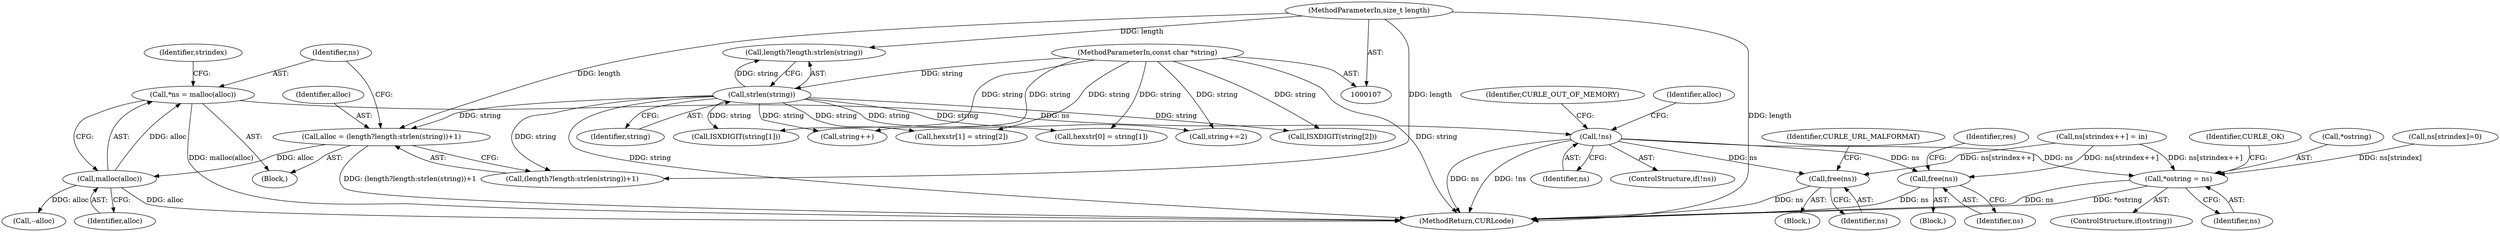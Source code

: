 digraph "0_curl_75ca568fa1c19de4c5358fed246686de8467c238_0@API" {
"1000126" [label="(Call,*ns = malloc(alloc))"];
"1000128" [label="(Call,malloc(alloc))"];
"1000116" [label="(Call,alloc = (length?length:strlen(string))+1)"];
"1000110" [label="(MethodParameterIn,size_t length)"];
"1000122" [label="(Call,strlen(string))"];
"1000109" [label="(MethodParameterIn,const char *string)"];
"1000138" [label="(Call,!ns)"];
"1000209" [label="(Call,free(ns))"];
"1000226" [label="(Call,free(ns))"];
"1000251" [label="(Call,*ostring = ns)"];
"1000254" [label="(Identifier,ns)"];
"1000122" [label="(Call,strlen(string))"];
"1000139" [label="(Identifier,ns)"];
"1000176" [label="(Call,hexstr[1] = string[2])"];
"1000230" [label="(Call,ns[strindex++] = in)"];
"1000229" [label="(Identifier,CURLE_URL_MALFORMAT)"];
"1000169" [label="(Call,hexstr[0] = string[1])"];
"1000116" [label="(Call,alloc = (length?length:strlen(string))+1)"];
"1000251" [label="(Call,*ostring = ns)"];
"1000114" [label="(Block,)"];
"1000227" [label="(Identifier,ns)"];
"1000126" [label="(Call,*ns = malloc(alloc))"];
"1000144" [label="(Call,--alloc)"];
"1000256" [label="(Identifier,CURLE_OK)"];
"1000118" [label="(Call,(length?length:strlen(string))+1)"];
"1000128" [label="(Call,malloc(alloc))"];
"1000213" [label="(Call,string+=2)"];
"1000158" [label="(Call,ISXDIGIT(string[1]))"];
"1000249" [label="(ControlStructure,if(ostring))"];
"1000252" [label="(Call,*ostring)"];
"1000225" [label="(Block,)"];
"1000133" [label="(Identifier,strindex)"];
"1000208" [label="(Block,)"];
"1000209" [label="(Call,free(ns))"];
"1000109" [label="(MethodParameterIn,const char *string)"];
"1000226" [label="(Call,free(ns))"];
"1000110" [label="(MethodParameterIn,size_t length)"];
"1000210" [label="(Identifier,ns)"];
"1000236" [label="(Call,string++)"];
"1000138" [label="(Call,!ns)"];
"1000129" [label="(Identifier,alloc)"];
"1000137" [label="(ControlStructure,if(!ns))"];
"1000162" [label="(Call,ISXDIGIT(string[2]))"];
"1000212" [label="(Identifier,res)"];
"1000123" [label="(Identifier,string)"];
"1000127" [label="(Identifier,ns)"];
"1000238" [label="(Call,ns[strindex]=0)"];
"1000141" [label="(Identifier,CURLE_OUT_OF_MEMORY)"];
"1000117" [label="(Identifier,alloc)"];
"1000257" [label="(MethodReturn,CURLcode)"];
"1000119" [label="(Call,length?length:strlen(string))"];
"1000145" [label="(Identifier,alloc)"];
"1000126" -> "1000114"  [label="AST: "];
"1000126" -> "1000128"  [label="CFG: "];
"1000127" -> "1000126"  [label="AST: "];
"1000128" -> "1000126"  [label="AST: "];
"1000133" -> "1000126"  [label="CFG: "];
"1000126" -> "1000257"  [label="DDG: malloc(alloc)"];
"1000128" -> "1000126"  [label="DDG: alloc"];
"1000126" -> "1000138"  [label="DDG: ns"];
"1000128" -> "1000129"  [label="CFG: "];
"1000129" -> "1000128"  [label="AST: "];
"1000128" -> "1000257"  [label="DDG: alloc"];
"1000116" -> "1000128"  [label="DDG: alloc"];
"1000128" -> "1000144"  [label="DDG: alloc"];
"1000116" -> "1000114"  [label="AST: "];
"1000116" -> "1000118"  [label="CFG: "];
"1000117" -> "1000116"  [label="AST: "];
"1000118" -> "1000116"  [label="AST: "];
"1000127" -> "1000116"  [label="CFG: "];
"1000116" -> "1000257"  [label="DDG: (length?length:strlen(string))+1"];
"1000110" -> "1000116"  [label="DDG: length"];
"1000122" -> "1000116"  [label="DDG: string"];
"1000110" -> "1000107"  [label="AST: "];
"1000110" -> "1000257"  [label="DDG: length"];
"1000110" -> "1000118"  [label="DDG: length"];
"1000110" -> "1000119"  [label="DDG: length"];
"1000122" -> "1000119"  [label="AST: "];
"1000122" -> "1000123"  [label="CFG: "];
"1000123" -> "1000122"  [label="AST: "];
"1000119" -> "1000122"  [label="CFG: "];
"1000122" -> "1000257"  [label="DDG: string"];
"1000122" -> "1000118"  [label="DDG: string"];
"1000122" -> "1000119"  [label="DDG: string"];
"1000109" -> "1000122"  [label="DDG: string"];
"1000122" -> "1000158"  [label="DDG: string"];
"1000122" -> "1000162"  [label="DDG: string"];
"1000122" -> "1000169"  [label="DDG: string"];
"1000122" -> "1000176"  [label="DDG: string"];
"1000122" -> "1000213"  [label="DDG: string"];
"1000122" -> "1000236"  [label="DDG: string"];
"1000109" -> "1000107"  [label="AST: "];
"1000109" -> "1000257"  [label="DDG: string"];
"1000109" -> "1000158"  [label="DDG: string"];
"1000109" -> "1000162"  [label="DDG: string"];
"1000109" -> "1000169"  [label="DDG: string"];
"1000109" -> "1000176"  [label="DDG: string"];
"1000109" -> "1000213"  [label="DDG: string"];
"1000109" -> "1000236"  [label="DDG: string"];
"1000138" -> "1000137"  [label="AST: "];
"1000138" -> "1000139"  [label="CFG: "];
"1000139" -> "1000138"  [label="AST: "];
"1000141" -> "1000138"  [label="CFG: "];
"1000145" -> "1000138"  [label="CFG: "];
"1000138" -> "1000257"  [label="DDG: ns"];
"1000138" -> "1000257"  [label="DDG: !ns"];
"1000138" -> "1000209"  [label="DDG: ns"];
"1000138" -> "1000226"  [label="DDG: ns"];
"1000138" -> "1000251"  [label="DDG: ns"];
"1000209" -> "1000208"  [label="AST: "];
"1000209" -> "1000210"  [label="CFG: "];
"1000210" -> "1000209"  [label="AST: "];
"1000212" -> "1000209"  [label="CFG: "];
"1000209" -> "1000257"  [label="DDG: ns"];
"1000230" -> "1000209"  [label="DDG: ns[strindex++]"];
"1000226" -> "1000225"  [label="AST: "];
"1000226" -> "1000227"  [label="CFG: "];
"1000227" -> "1000226"  [label="AST: "];
"1000229" -> "1000226"  [label="CFG: "];
"1000226" -> "1000257"  [label="DDG: ns"];
"1000230" -> "1000226"  [label="DDG: ns[strindex++]"];
"1000251" -> "1000249"  [label="AST: "];
"1000251" -> "1000254"  [label="CFG: "];
"1000252" -> "1000251"  [label="AST: "];
"1000254" -> "1000251"  [label="AST: "];
"1000256" -> "1000251"  [label="CFG: "];
"1000251" -> "1000257"  [label="DDG: ns"];
"1000251" -> "1000257"  [label="DDG: *ostring"];
"1000238" -> "1000251"  [label="DDG: ns[strindex]"];
"1000230" -> "1000251"  [label="DDG: ns[strindex++]"];
}
